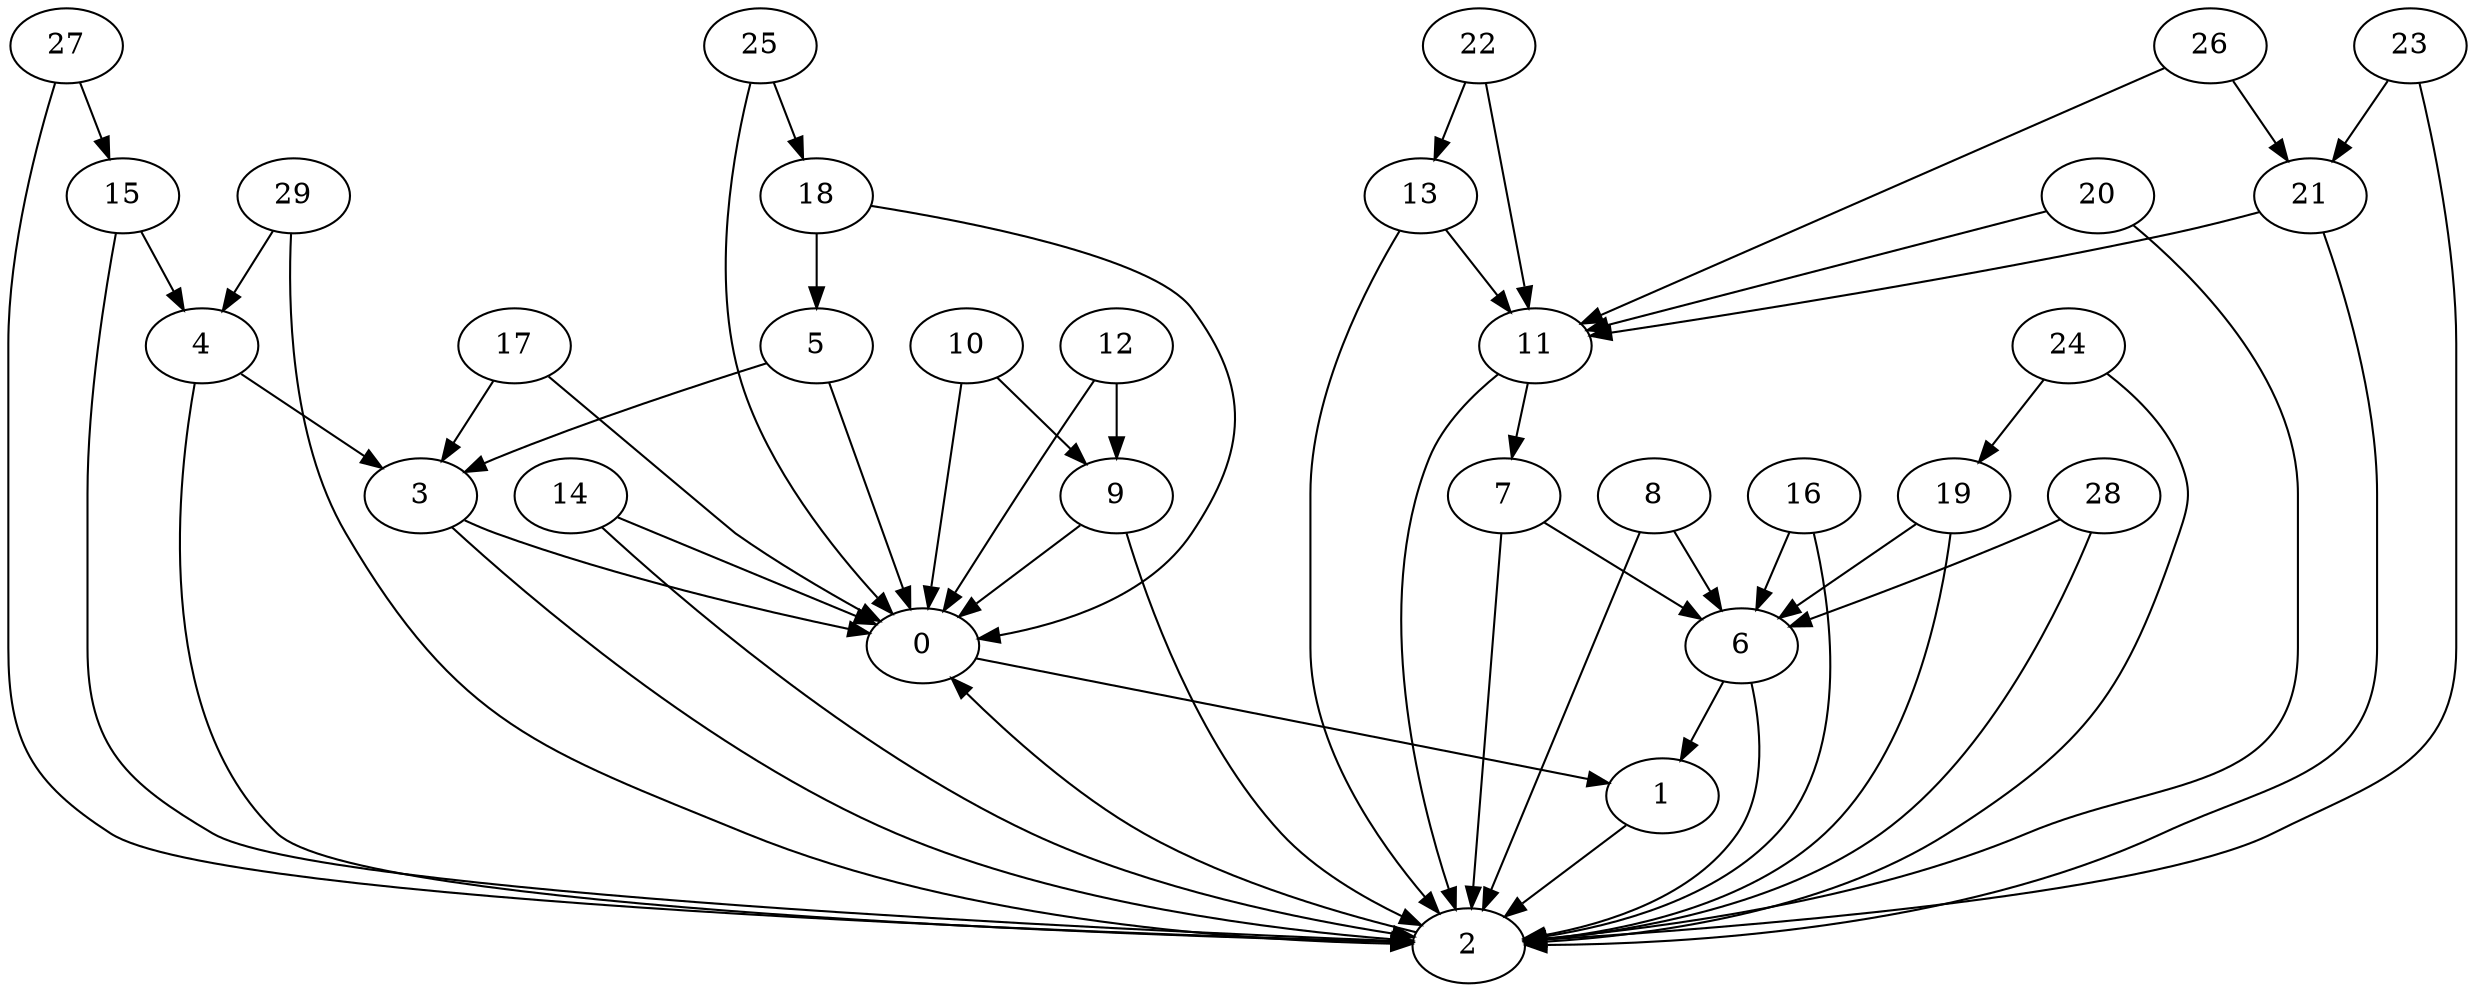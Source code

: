 digraph my_graph {
0 [label=0]
1 [label=1]
2 [label=2]
3 [label=3]
4 [label=4]
5 [label=5]
6 [label=6]
7 [label=7]
8 [label=8]
9 [label=9]
10 [label=10]
11 [label=11]
12 [label=12]
13 [label=13]
14 [label=14]
15 [label=15]
16 [label=16]
17 [label=17]
18 [label=18]
19 [label=19]
20 [label=20]
21 [label=21]
22 [label=22]
23 [label=23]
24 [label=24]
25 [label=25]
26 [label=26]
27 [label=27]
28 [label=28]
29 [label=29]
0->1
1->2
2->0
3->2
3->0
4->3
4->2
5->3
5->0
6->1
6->2
7->6
7->2
8->6
8->2
9->2
9->0
10->9
10->0
11->7
11->2
12->9
12->0
13->11
13->2
14->2
14->0
15->4
15->2
16->6
16->2
17->3
17->0
18->5
18->0
19->6
19->2
20->11
20->2
21->11
21->2
22->13
22->11
23->21
23->2
24->19
24->2
25->18
25->0
26->21
26->11
27->15
27->2
28->6
28->2
29->4
29->2
}
